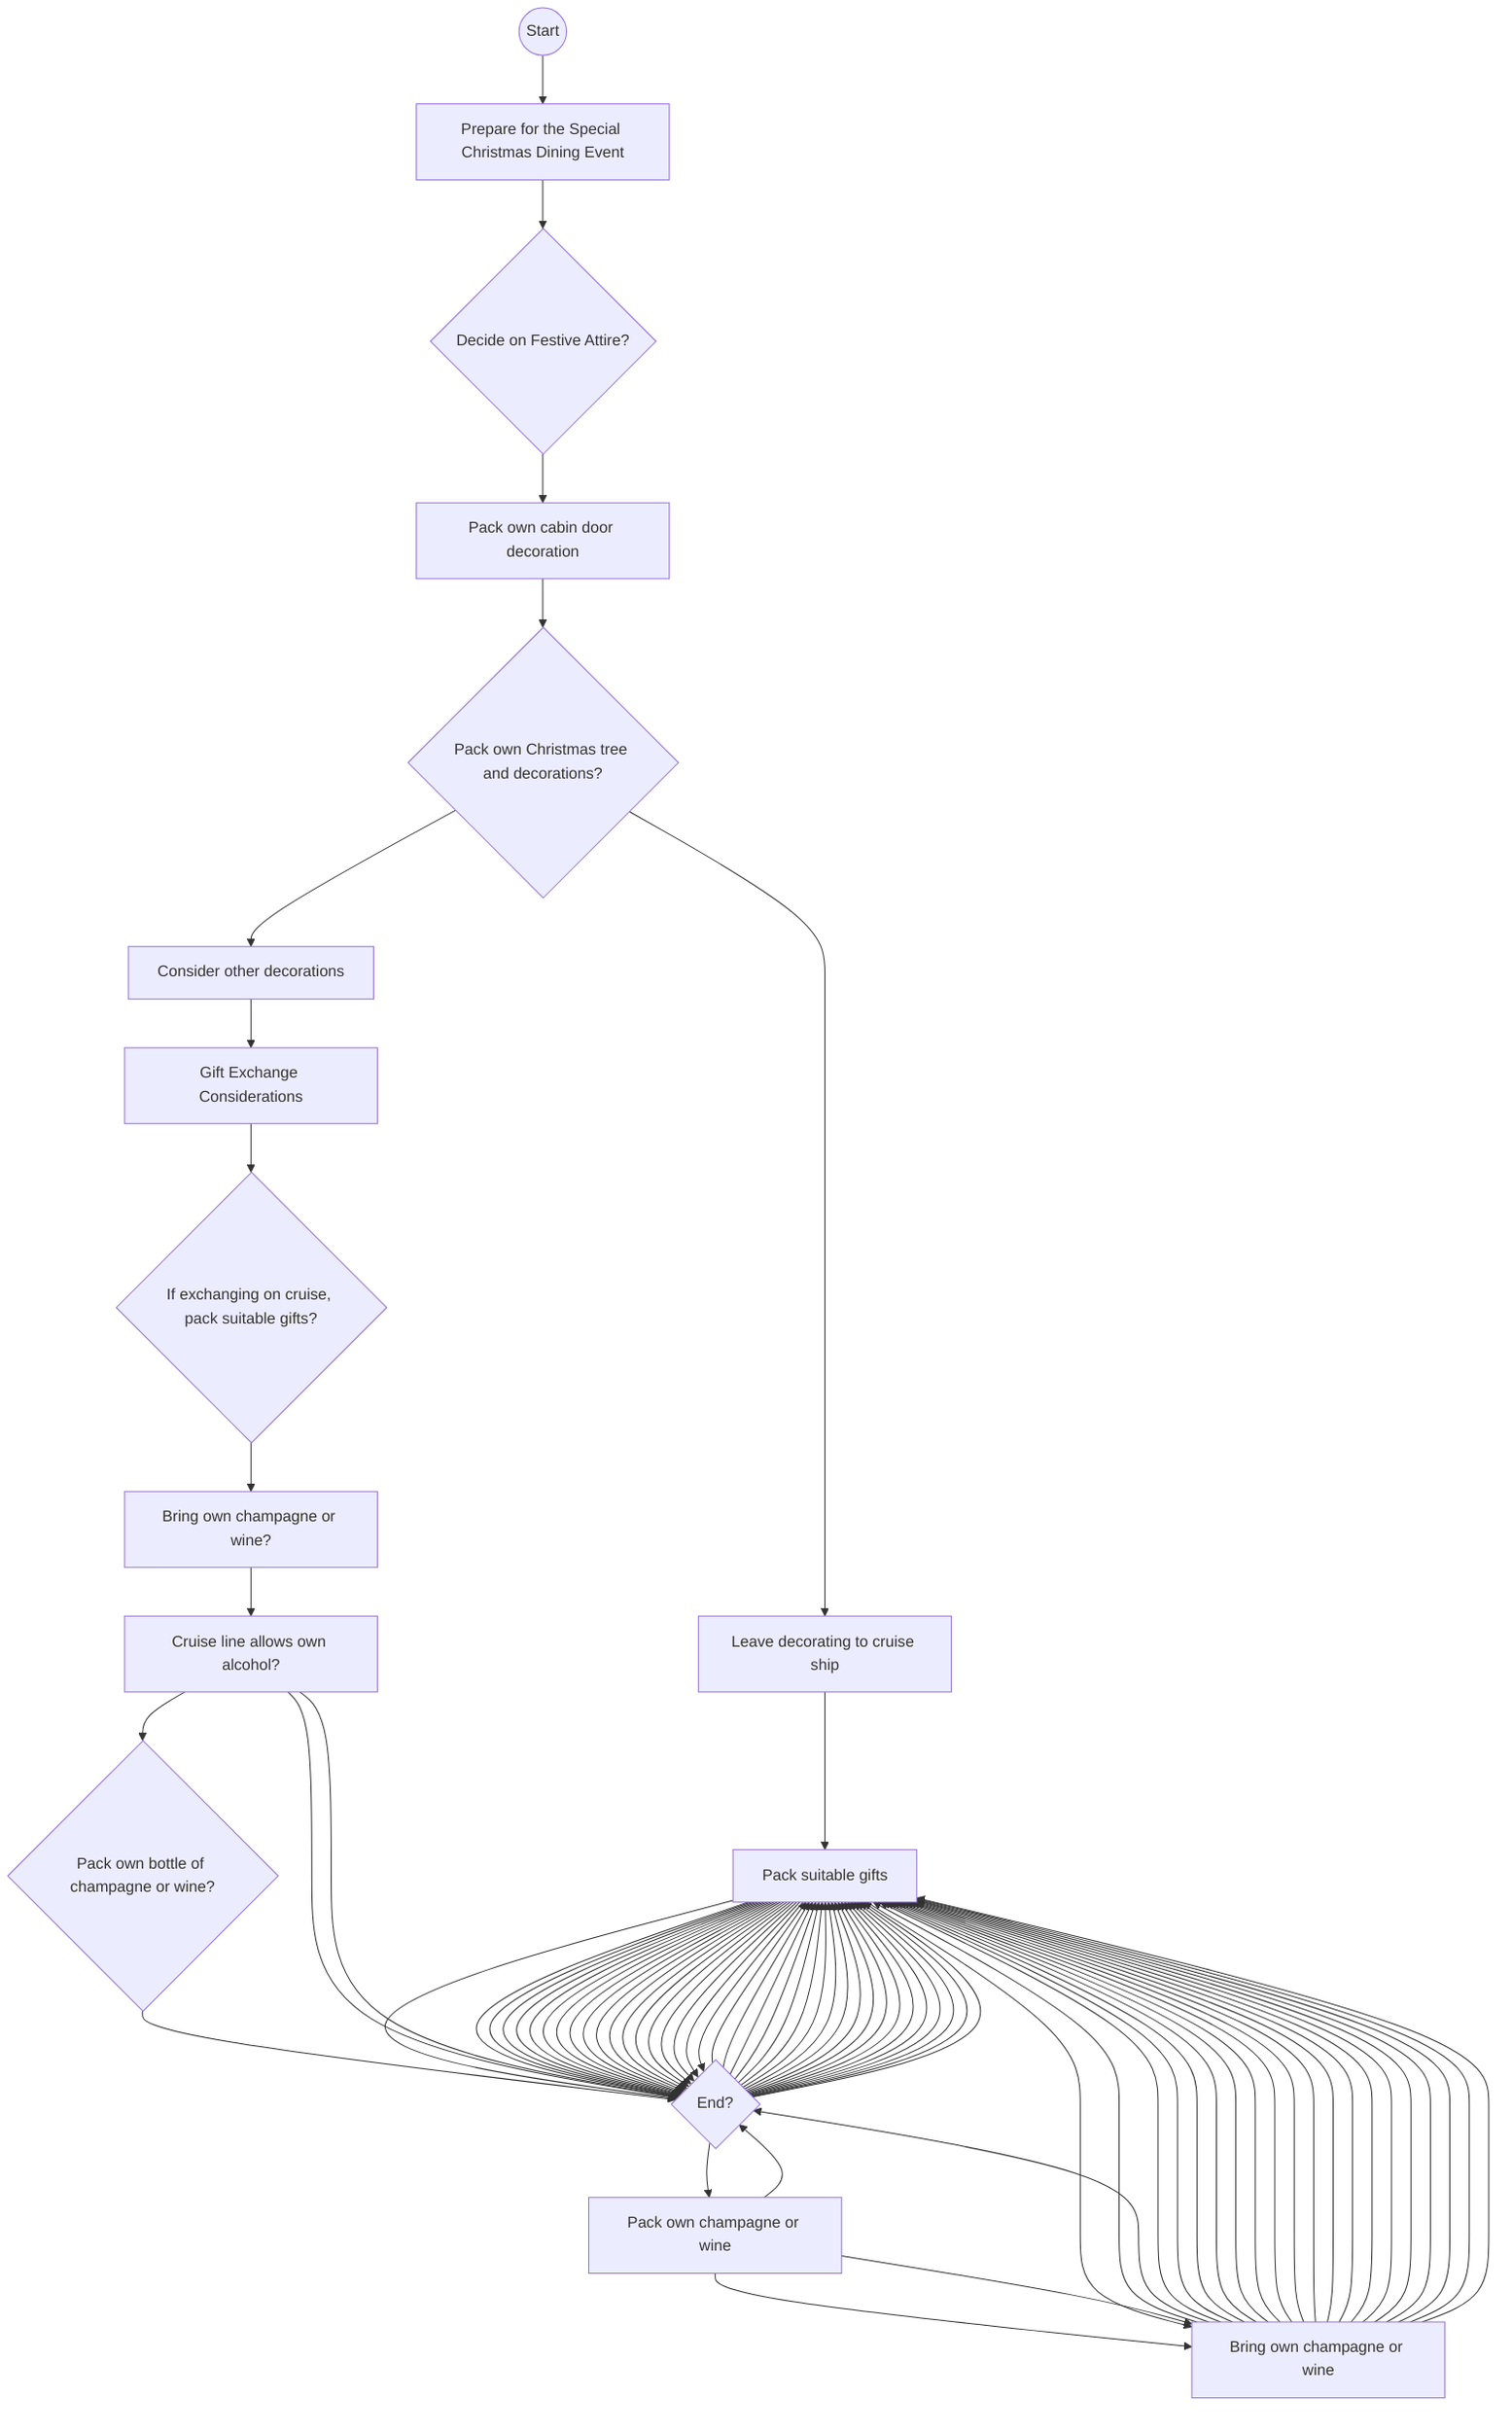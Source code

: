flowchart TD
A((Start)) --> B[Prepare for the Special Christmas Dining Event]
B --> C{Decide on Festive Attire?}
C --> D[Pack own cabin door decoration]
D --> E{Pack own Christmas tree and decorations?}
E --> F[Leave decorating to cruise ship]
E --> G[Consider other decorations]
G --> H[Gift Exchange Considerations]
H --> I{If exchanging on cruise, pack suitable gifts?}
I --> J[Bring own champagne or wine?]
J --> K[Cruise line allows own alcohol?]
K --> L{Pack own bottle of champagne or wine?}
L --> M{End?}
F --> N[Pack suitable gifts]
N --> M
K --> M
K --> M
M --> O
O[Pack own champagne or wine]
M --> N
O --> P
P[Bring own champagne or wine]
P --> N
N --> P
O --> M
P --> M
O --> P
M --> N
N --> M
P --> N
M --> N
N --> M
P --> N
M --> N
N --> M
P --> N
M --> N
N --> M
P --> N
M --> N
N --> M
P --> N
M --> N
N --> M
P --> N
M --> N
N --> M
P --> N
M --> N
N --> M
P --> N
M --> N
N --> M
P --> N
M --> N
N --> M
P --> N
M --> N
N --> M
P --> N
M --> N
N --> M
P --> N
M --> N
N --> M
P --> N
M --> N
N --> M
P --> N
M --> N
N --> M
P --> N
M --> N
N --> M
P --> N
M --> N
N --> M
P --> N
M --> N
N --> M
P --> N